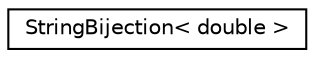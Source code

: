 digraph "Graphical Class Hierarchy"
{
  edge [fontname="Helvetica",fontsize="10",labelfontname="Helvetica",labelfontsize="10"];
  node [fontname="Helvetica",fontsize="10",shape=record];
  rankdir="LR";
  Node0 [label="StringBijection\< double \>",height=0.2,width=0.4,color="black", fillcolor="white", style="filled",URL="$d5/d41/class_string_bijection.html"];
}
